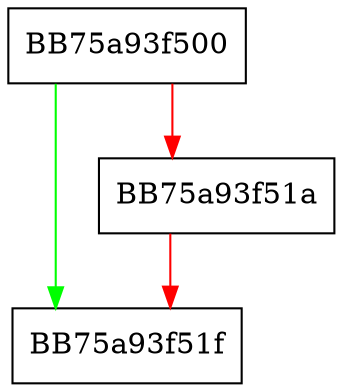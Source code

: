 digraph _Do_call {
  node [shape="box"];
  graph [splines=ortho];
  BB75a93f500 -> BB75a93f51f [color="green"];
  BB75a93f500 -> BB75a93f51a [color="red"];
  BB75a93f51a -> BB75a93f51f [color="red"];
}